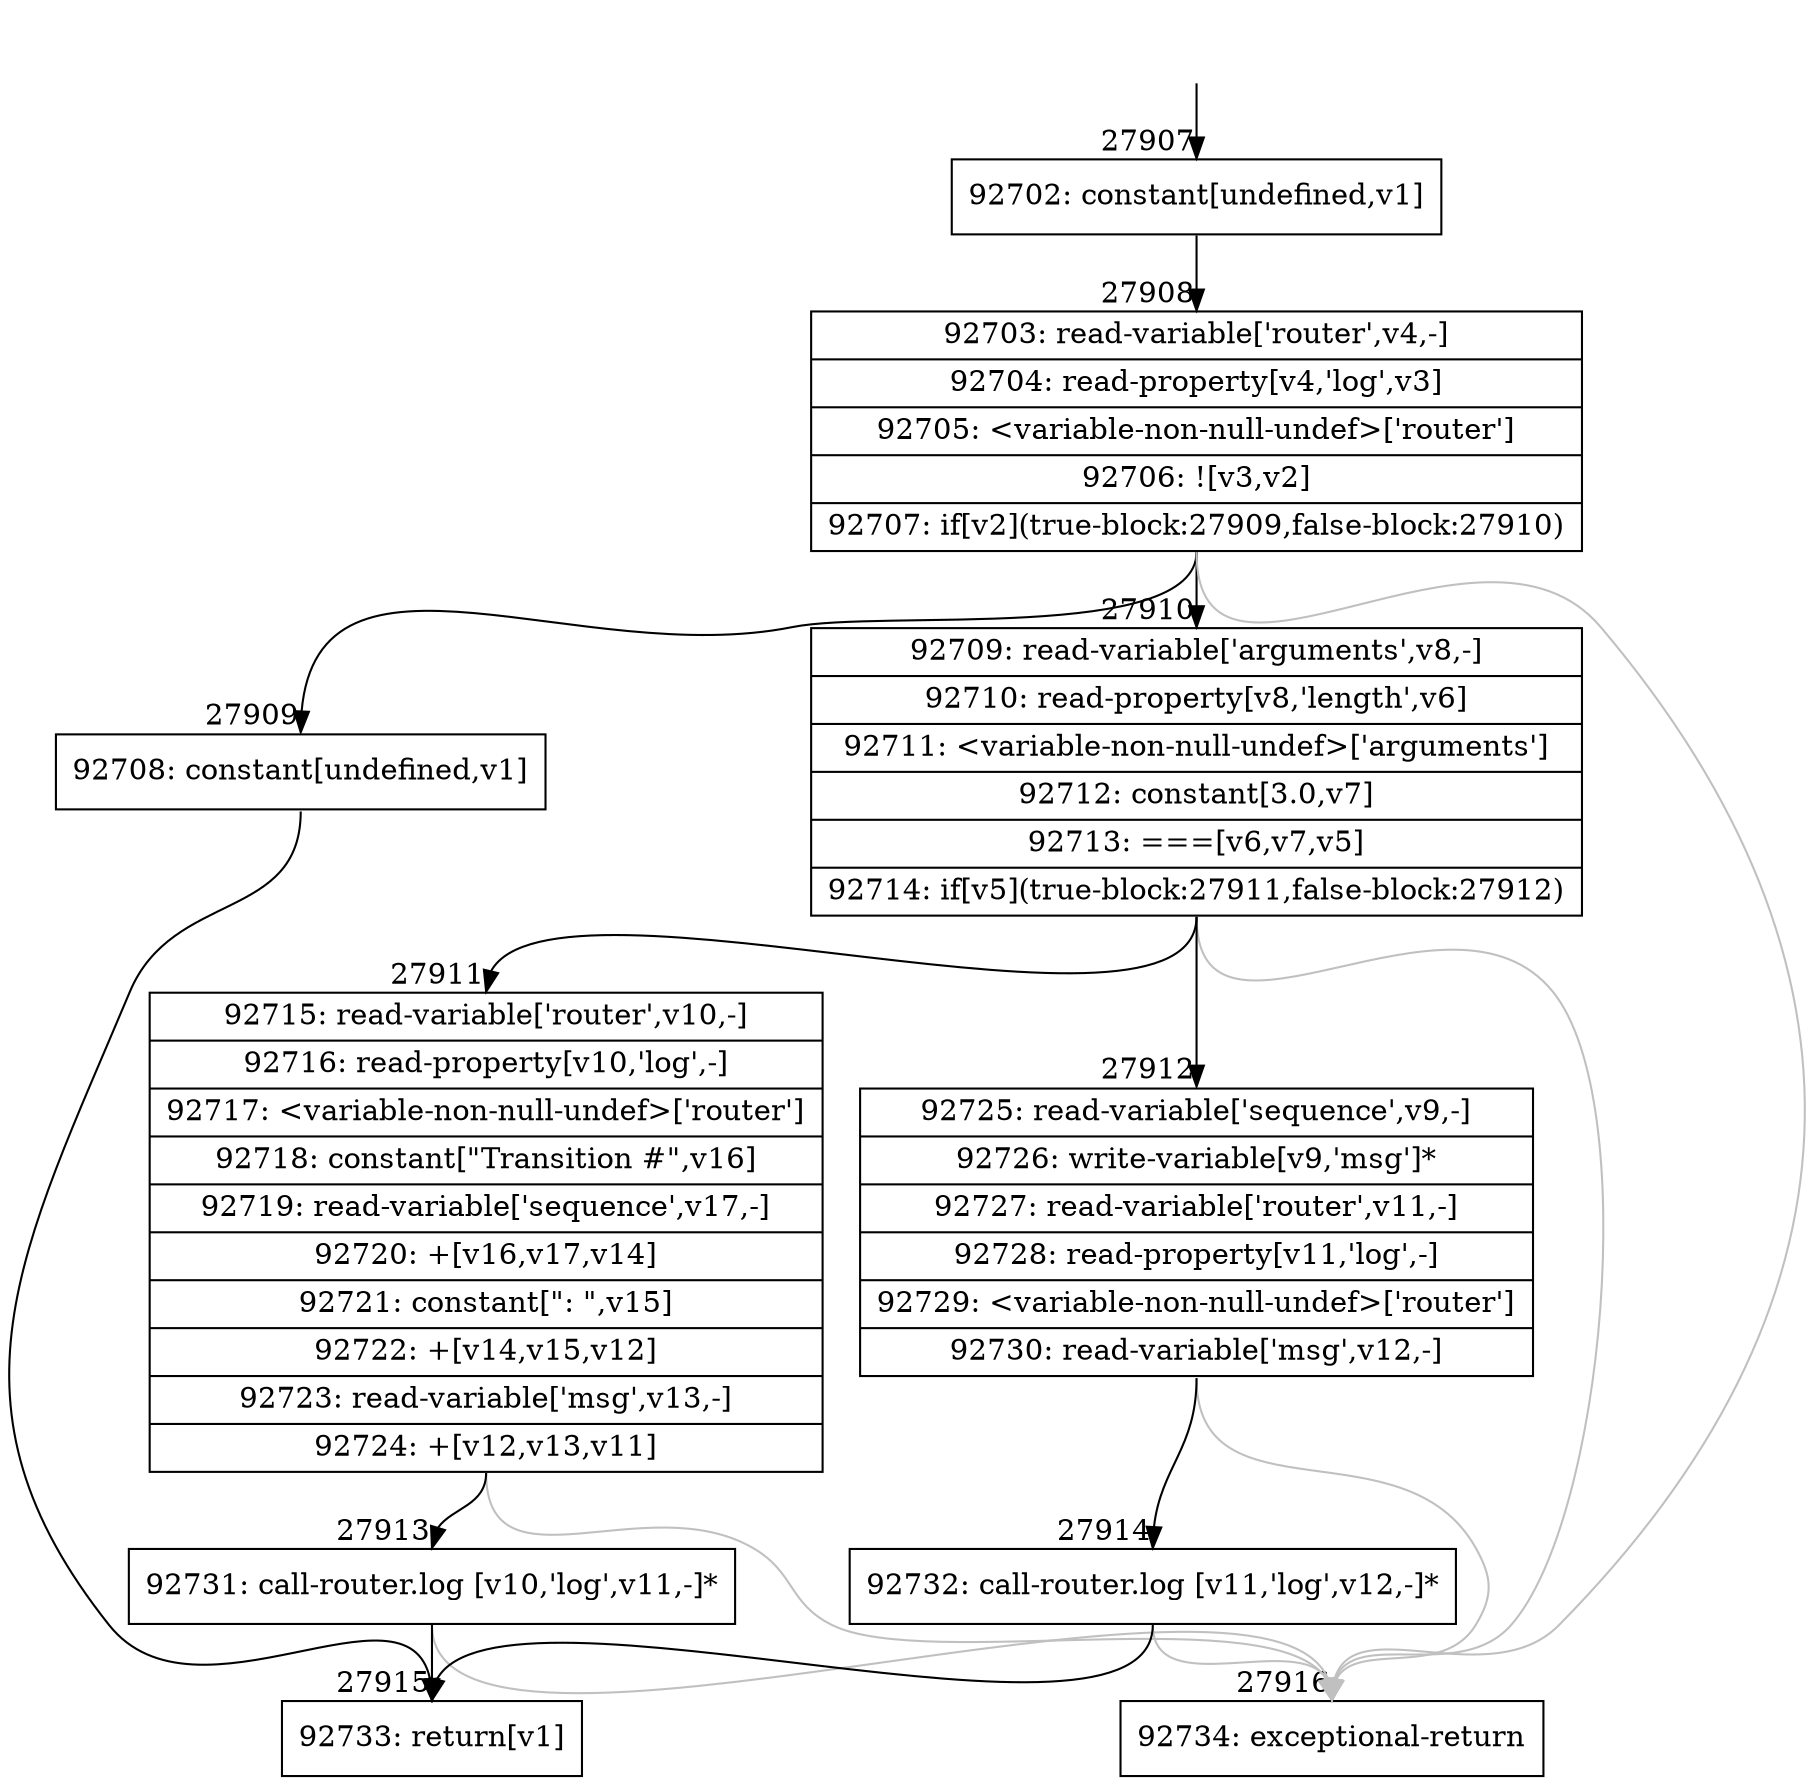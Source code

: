 digraph {
rankdir="TD"
BB_entry2441[shape=none,label=""];
BB_entry2441 -> BB27907 [tailport=s, headport=n, headlabel="    27907"]
BB27907 [shape=record label="{92702: constant[undefined,v1]}" ] 
BB27907 -> BB27908 [tailport=s, headport=n, headlabel="      27908"]
BB27908 [shape=record label="{92703: read-variable['router',v4,-]|92704: read-property[v4,'log',v3]|92705: \<variable-non-null-undef\>['router']|92706: ![v3,v2]|92707: if[v2](true-block:27909,false-block:27910)}" ] 
BB27908 -> BB27909 [tailport=s, headport=n, headlabel="      27909"]
BB27908 -> BB27910 [tailport=s, headport=n, headlabel="      27910"]
BB27908 -> BB27916 [tailport=s, headport=n, color=gray, headlabel="      27916"]
BB27909 [shape=record label="{92708: constant[undefined,v1]}" ] 
BB27909 -> BB27915 [tailport=s, headport=n, headlabel="      27915"]
BB27910 [shape=record label="{92709: read-variable['arguments',v8,-]|92710: read-property[v8,'length',v6]|92711: \<variable-non-null-undef\>['arguments']|92712: constant[3.0,v7]|92713: ===[v6,v7,v5]|92714: if[v5](true-block:27911,false-block:27912)}" ] 
BB27910 -> BB27911 [tailport=s, headport=n, headlabel="      27911"]
BB27910 -> BB27912 [tailport=s, headport=n, headlabel="      27912"]
BB27910 -> BB27916 [tailport=s, headport=n, color=gray]
BB27911 [shape=record label="{92715: read-variable['router',v10,-]|92716: read-property[v10,'log',-]|92717: \<variable-non-null-undef\>['router']|92718: constant[\"Transition #\",v16]|92719: read-variable['sequence',v17,-]|92720: +[v16,v17,v14]|92721: constant[\": \",v15]|92722: +[v14,v15,v12]|92723: read-variable['msg',v13,-]|92724: +[v12,v13,v11]}" ] 
BB27911 -> BB27913 [tailport=s, headport=n, headlabel="      27913"]
BB27911 -> BB27916 [tailport=s, headport=n, color=gray]
BB27912 [shape=record label="{92725: read-variable['sequence',v9,-]|92726: write-variable[v9,'msg']*|92727: read-variable['router',v11,-]|92728: read-property[v11,'log',-]|92729: \<variable-non-null-undef\>['router']|92730: read-variable['msg',v12,-]}" ] 
BB27912 -> BB27914 [tailport=s, headport=n, headlabel="      27914"]
BB27912 -> BB27916 [tailport=s, headport=n, color=gray]
BB27913 [shape=record label="{92731: call-router.log [v10,'log',v11,-]*}" ] 
BB27913 -> BB27915 [tailport=s, headport=n]
BB27913 -> BB27916 [tailport=s, headport=n, color=gray]
BB27914 [shape=record label="{92732: call-router.log [v11,'log',v12,-]*}" ] 
BB27914 -> BB27915 [tailport=s, headport=n]
BB27914 -> BB27916 [tailport=s, headport=n, color=gray]
BB27915 [shape=record label="{92733: return[v1]}" ] 
BB27916 [shape=record label="{92734: exceptional-return}" ] 
//#$~ 50082
}

